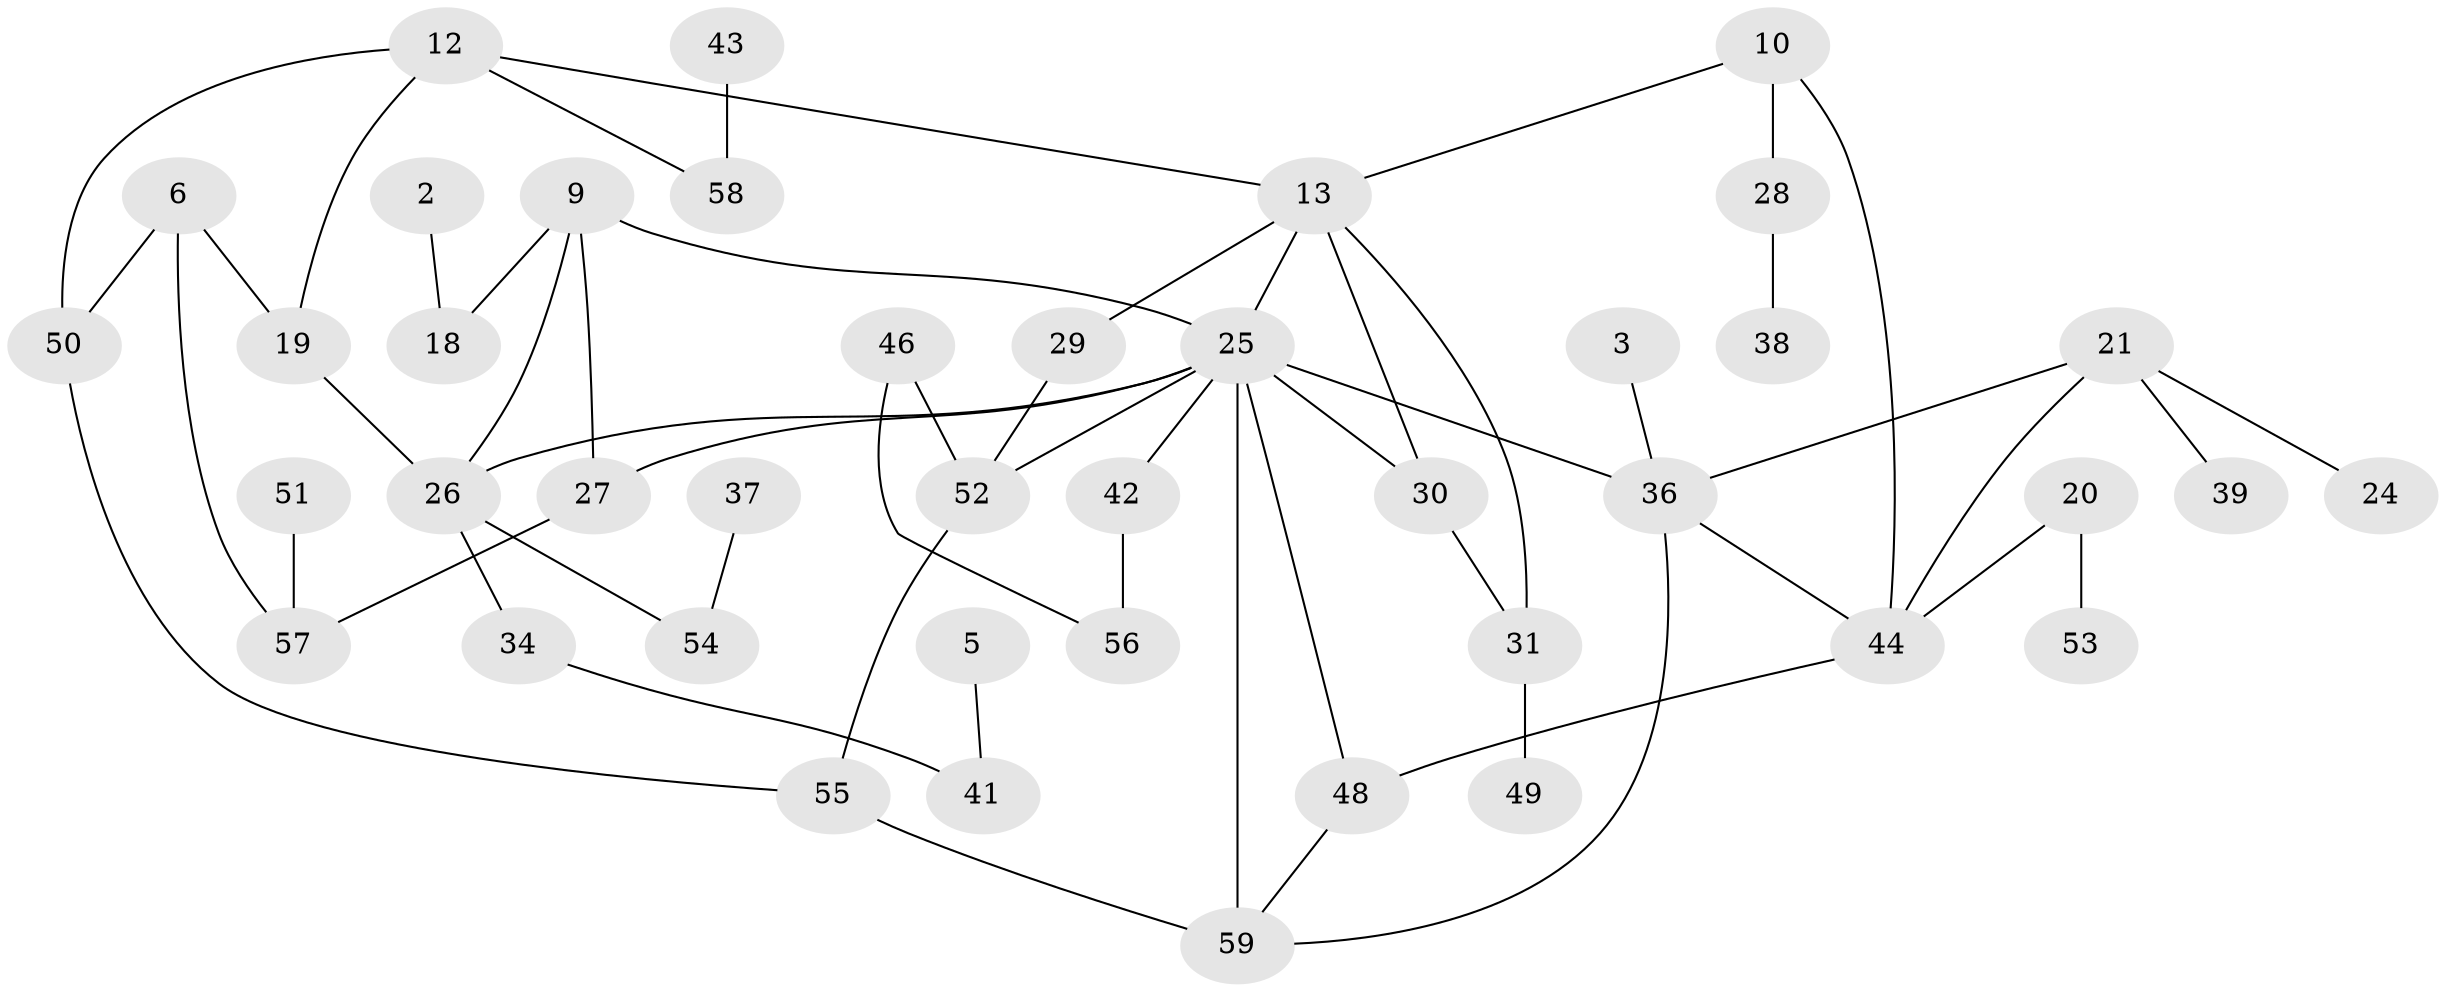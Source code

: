 // original degree distribution, {2: 0.2796610169491525, 0: 0.1271186440677966, 1: 0.288135593220339, 3: 0.1440677966101695, 6: 0.00847457627118644, 4: 0.11016949152542373, 5: 0.03389830508474576, 9: 0.00847457627118644}
// Generated by graph-tools (version 1.1) at 2025/00/03/09/25 03:00:54]
// undirected, 42 vertices, 57 edges
graph export_dot {
graph [start="1"]
  node [color=gray90,style=filled];
  2;
  3;
  5;
  6;
  9;
  10;
  12;
  13;
  18;
  19;
  20;
  21;
  24;
  25;
  26;
  27;
  28;
  29;
  30;
  31;
  34;
  36;
  37;
  38;
  39;
  41;
  42;
  43;
  44;
  46;
  48;
  49;
  50;
  51;
  52;
  53;
  54;
  55;
  56;
  57;
  58;
  59;
  2 -- 18 [weight=1.0];
  3 -- 36 [weight=1.0];
  5 -- 41 [weight=1.0];
  6 -- 19 [weight=1.0];
  6 -- 50 [weight=1.0];
  6 -- 57 [weight=1.0];
  9 -- 18 [weight=1.0];
  9 -- 25 [weight=1.0];
  9 -- 26 [weight=1.0];
  9 -- 27 [weight=1.0];
  10 -- 13 [weight=1.0];
  10 -- 28 [weight=1.0];
  10 -- 44 [weight=1.0];
  12 -- 13 [weight=1.0];
  12 -- 19 [weight=1.0];
  12 -- 50 [weight=1.0];
  12 -- 58 [weight=1.0];
  13 -- 25 [weight=1.0];
  13 -- 29 [weight=1.0];
  13 -- 30 [weight=1.0];
  13 -- 31 [weight=1.0];
  19 -- 26 [weight=1.0];
  20 -- 44 [weight=1.0];
  20 -- 53 [weight=1.0];
  21 -- 24 [weight=1.0];
  21 -- 36 [weight=1.0];
  21 -- 39 [weight=1.0];
  21 -- 44 [weight=1.0];
  25 -- 26 [weight=1.0];
  25 -- 27 [weight=1.0];
  25 -- 30 [weight=1.0];
  25 -- 36 [weight=2.0];
  25 -- 42 [weight=1.0];
  25 -- 48 [weight=1.0];
  25 -- 52 [weight=1.0];
  25 -- 59 [weight=1.0];
  26 -- 34 [weight=1.0];
  26 -- 54 [weight=1.0];
  27 -- 57 [weight=1.0];
  28 -- 38 [weight=1.0];
  29 -- 52 [weight=1.0];
  30 -- 31 [weight=1.0];
  31 -- 49 [weight=1.0];
  34 -- 41 [weight=1.0];
  36 -- 44 [weight=1.0];
  36 -- 59 [weight=1.0];
  37 -- 54 [weight=1.0];
  42 -- 56 [weight=1.0];
  43 -- 58 [weight=1.0];
  44 -- 48 [weight=1.0];
  46 -- 52 [weight=1.0];
  46 -- 56 [weight=1.0];
  48 -- 59 [weight=1.0];
  50 -- 55 [weight=1.0];
  51 -- 57 [weight=1.0];
  52 -- 55 [weight=1.0];
  55 -- 59 [weight=2.0];
}
